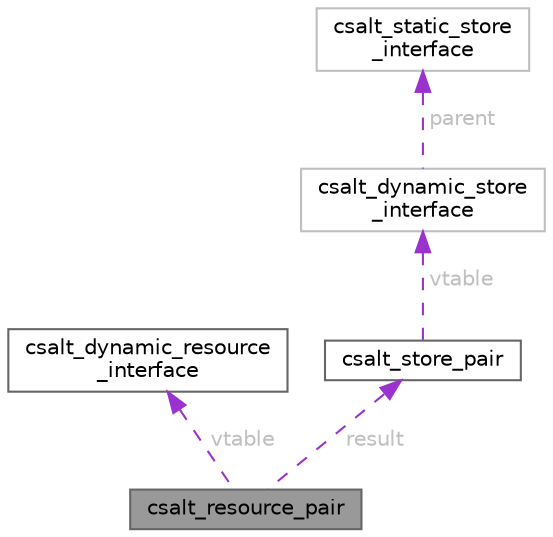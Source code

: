 digraph "csalt_resource_pair"
{
 // LATEX_PDF_SIZE
  bgcolor="transparent";
  edge [fontname=Helvetica,fontsize=10,labelfontname=Helvetica,labelfontsize=10];
  node [fontname=Helvetica,fontsize=10,shape=box,height=0.2,width=0.4];
  Node1 [id="Node000001",label="csalt_resource_pair",height=0.2,width=0.4,color="gray40", fillcolor="grey60", style="filled", fontcolor="black",tooltip="Treats two pairs as a single pair."];
  Node2 -> Node1 [id="edge1_Node000001_Node000002",dir="back",color="darkorchid3",style="dashed",tooltip=" ",label=" vtable",fontcolor="grey" ];
  Node2 [id="Node000002",label="csalt_dynamic_resource\l_interface",height=0.2,width=0.4,color="gray40", fillcolor="white", style="filled",URL="$structcsalt__dynamic__resource__interface.html",tooltip="Interface definition for managed resource."];
  Node3 -> Node1 [id="edge2_Node000001_Node000003",dir="back",color="darkorchid3",style="dashed",tooltip=" ",label=" result",fontcolor="grey" ];
  Node3 [id="Node000003",label="csalt_store_pair",height=0.2,width=0.4,color="gray40", fillcolor="white", style="filled",URL="$structcsalt__store__pair.html",tooltip="This type allows storing a pair of store and interacting with them as though they are a single store."];
  Node4 -> Node3 [id="edge3_Node000003_Node000004",dir="back",color="darkorchid3",style="dashed",tooltip=" ",label=" vtable",fontcolor="grey" ];
  Node4 [id="Node000004",label="csalt_dynamic_store\l_interface",height=0.2,width=0.4,color="grey75", fillcolor="white", style="filled",URL="$structcsalt__dynamic__store__interface.html",tooltip=" "];
  Node5 -> Node4 [id="edge4_Node000004_Node000005",dir="back",color="darkorchid3",style="dashed",tooltip=" ",label=" parent",fontcolor="grey" ];
  Node5 [id="Node000005",label="csalt_static_store\l_interface",height=0.2,width=0.4,color="grey75", fillcolor="white", style="filled",URL="$structcsalt__static__store__interface.html",tooltip=" "];
}

